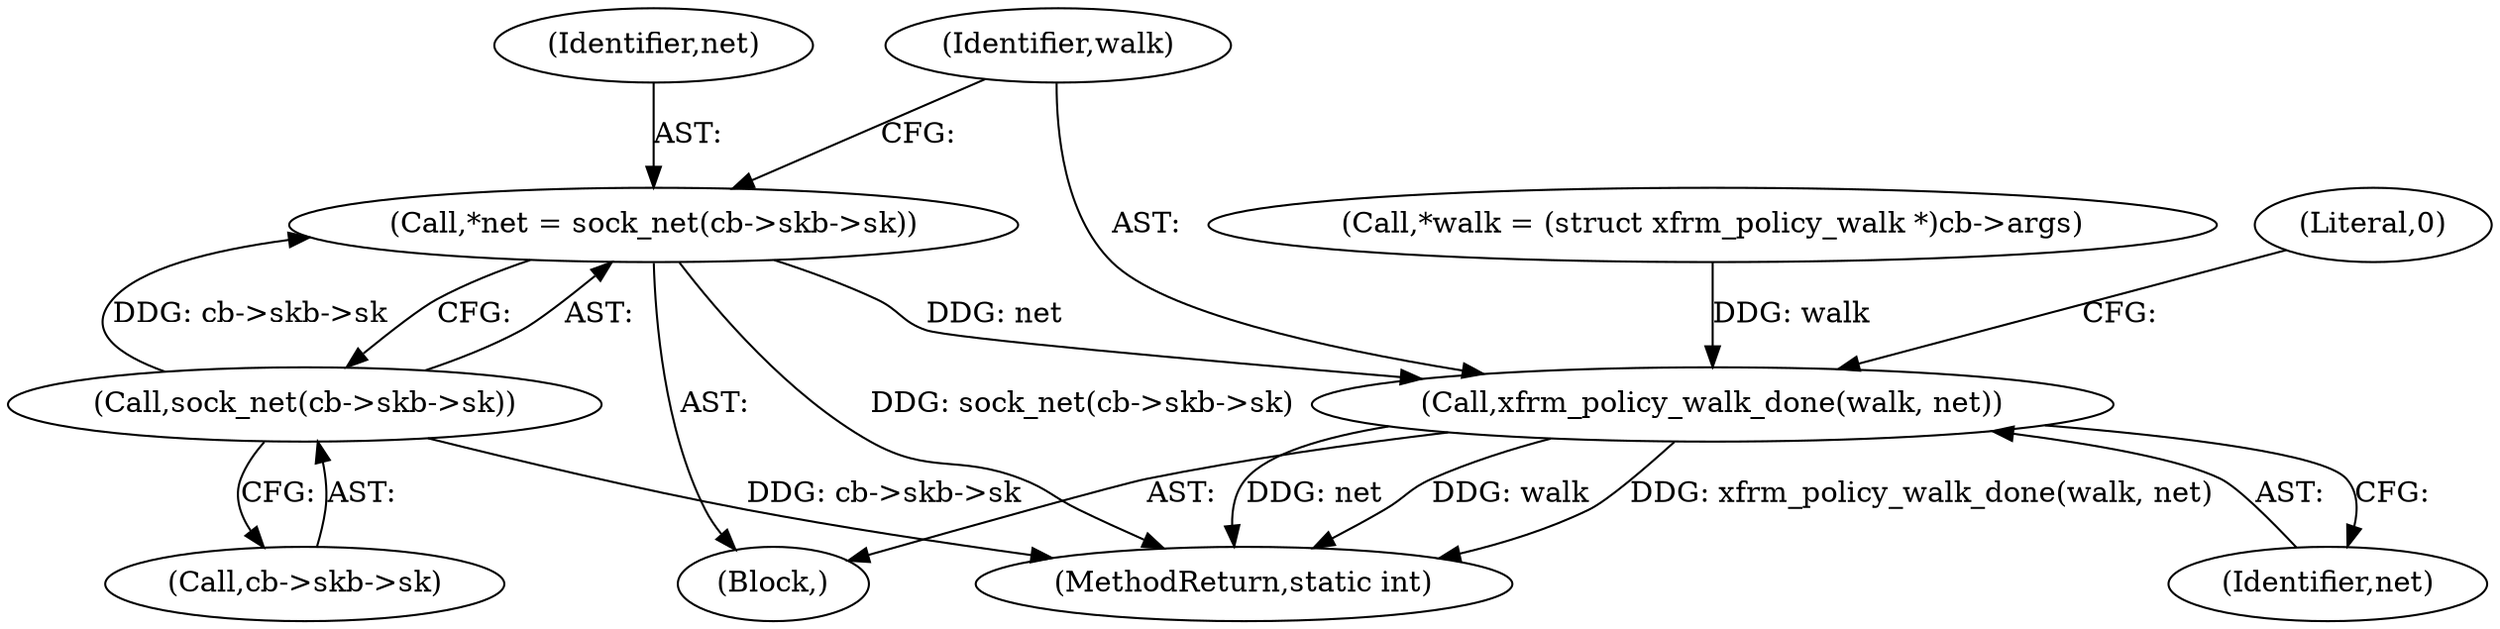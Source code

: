 digraph "0_linux_1137b5e2529a8f5ca8ee709288ecba3e68044df2_0@pointer" {
"1000112" [label="(Call,*net = sock_net(cb->skb->sk))"];
"1000114" [label="(Call,sock_net(cb->skb->sk))"];
"1000120" [label="(Call,xfrm_policy_walk_done(walk, net))"];
"1000122" [label="(Identifier,net)"];
"1000121" [label="(Identifier,walk)"];
"1000114" [label="(Call,sock_net(cb->skb->sk))"];
"1000125" [label="(MethodReturn,static int)"];
"1000113" [label="(Identifier,net)"];
"1000120" [label="(Call,xfrm_policy_walk_done(walk, net))"];
"1000104" [label="(Call,*walk = (struct xfrm_policy_walk *)cb->args)"];
"1000124" [label="(Literal,0)"];
"1000112" [label="(Call,*net = sock_net(cb->skb->sk))"];
"1000102" [label="(Block,)"];
"1000115" [label="(Call,cb->skb->sk)"];
"1000112" -> "1000102"  [label="AST: "];
"1000112" -> "1000114"  [label="CFG: "];
"1000113" -> "1000112"  [label="AST: "];
"1000114" -> "1000112"  [label="AST: "];
"1000121" -> "1000112"  [label="CFG: "];
"1000112" -> "1000125"  [label="DDG: sock_net(cb->skb->sk)"];
"1000114" -> "1000112"  [label="DDG: cb->skb->sk"];
"1000112" -> "1000120"  [label="DDG: net"];
"1000114" -> "1000115"  [label="CFG: "];
"1000115" -> "1000114"  [label="AST: "];
"1000114" -> "1000125"  [label="DDG: cb->skb->sk"];
"1000120" -> "1000102"  [label="AST: "];
"1000120" -> "1000122"  [label="CFG: "];
"1000121" -> "1000120"  [label="AST: "];
"1000122" -> "1000120"  [label="AST: "];
"1000124" -> "1000120"  [label="CFG: "];
"1000120" -> "1000125"  [label="DDG: net"];
"1000120" -> "1000125"  [label="DDG: walk"];
"1000120" -> "1000125"  [label="DDG: xfrm_policy_walk_done(walk, net)"];
"1000104" -> "1000120"  [label="DDG: walk"];
}
